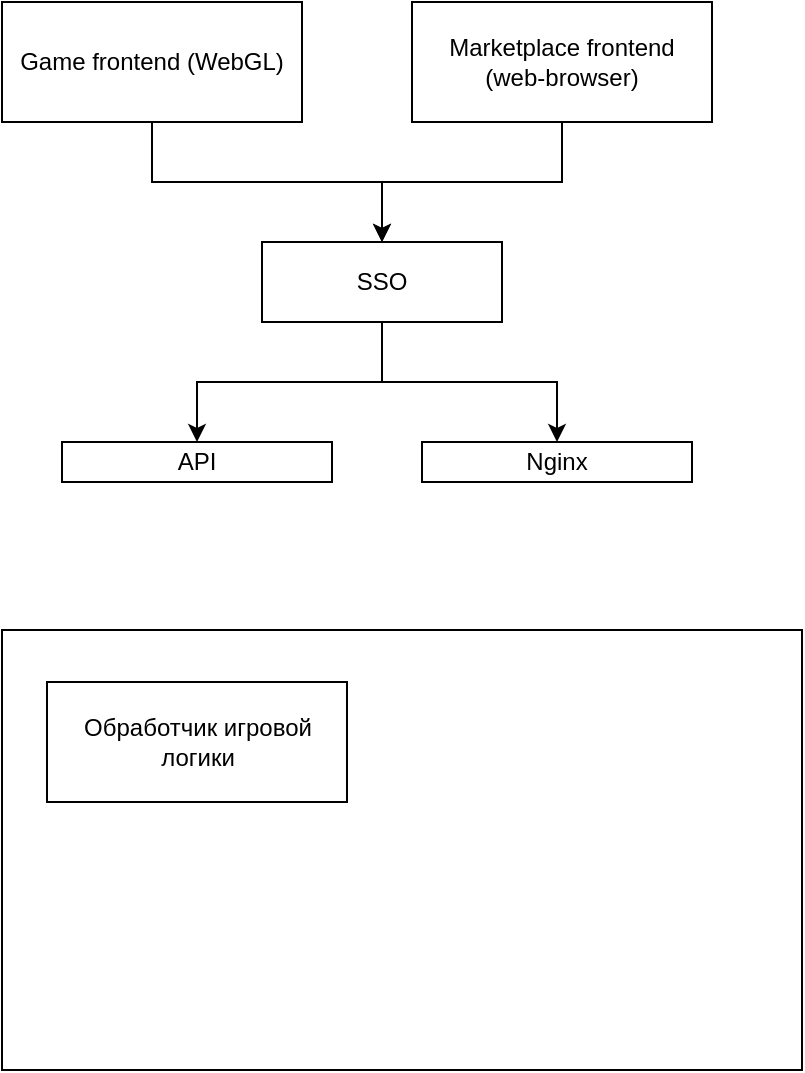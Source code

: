 <mxfile version="20.8.23" type="github">
  <diagram name="Страница 1" id="PqeBgnLbpA4RvhlEJzvI">
    <mxGraphModel dx="1434" dy="803" grid="1" gridSize="10" guides="1" tooltips="1" connect="1" arrows="1" fold="1" page="1" pageScale="1" pageWidth="1169" pageHeight="827" math="0" shadow="0">
      <root>
        <mxCell id="0" />
        <mxCell id="1" parent="0" />
        <mxCell id="SLxa5Ql-JvaU1fJUSNm6-11" value="" style="rounded=0;whiteSpace=wrap;html=1;" vertex="1" parent="1">
          <mxGeometry x="450" y="414" width="400" height="220" as="geometry" />
        </mxCell>
        <mxCell id="SLxa5Ql-JvaU1fJUSNm6-1" value="API" style="rounded=0;whiteSpace=wrap;html=1;" vertex="1" parent="1">
          <mxGeometry x="480" y="320" width="135" height="20" as="geometry" />
        </mxCell>
        <mxCell id="SLxa5Ql-JvaU1fJUSNm6-2" value="SSO" style="rounded=0;whiteSpace=wrap;html=1;" vertex="1" parent="1">
          <mxGeometry x="580" y="220" width="120" height="40" as="geometry" />
        </mxCell>
        <mxCell id="SLxa5Ql-JvaU1fJUSNm6-3" value="Обработчик игровой логики" style="rounded=0;whiteSpace=wrap;html=1;" vertex="1" parent="1">
          <mxGeometry x="472.5" y="440" width="150" height="60" as="geometry" />
        </mxCell>
        <mxCell id="SLxa5Ql-JvaU1fJUSNm6-5" style="edgeStyle=orthogonalEdgeStyle;rounded=0;orthogonalLoop=1;jettySize=auto;html=1;" edge="1" parent="1" source="SLxa5Ql-JvaU1fJUSNm6-2" target="SLxa5Ql-JvaU1fJUSNm6-1">
          <mxGeometry relative="1" as="geometry" />
        </mxCell>
        <mxCell id="SLxa5Ql-JvaU1fJUSNm6-7" style="edgeStyle=orthogonalEdgeStyle;rounded=0;orthogonalLoop=1;jettySize=auto;html=1;exitX=0.5;exitY=1;exitDx=0;exitDy=0;" edge="1" parent="1" source="SLxa5Ql-JvaU1fJUSNm6-2" target="SLxa5Ql-JvaU1fJUSNm6-6">
          <mxGeometry relative="1" as="geometry" />
        </mxCell>
        <mxCell id="SLxa5Ql-JvaU1fJUSNm6-9" style="edgeStyle=orthogonalEdgeStyle;rounded=0;orthogonalLoop=1;jettySize=auto;html=1;" edge="1" parent="1" source="SLxa5Ql-JvaU1fJUSNm6-4" target="SLxa5Ql-JvaU1fJUSNm6-2">
          <mxGeometry relative="1" as="geometry" />
        </mxCell>
        <mxCell id="SLxa5Ql-JvaU1fJUSNm6-4" value="Game frontend (WebGL)" style="rounded=0;whiteSpace=wrap;html=1;" vertex="1" parent="1">
          <mxGeometry x="450" y="100" width="150" height="60" as="geometry" />
        </mxCell>
        <mxCell id="SLxa5Ql-JvaU1fJUSNm6-6" value="Nginx" style="rounded=0;whiteSpace=wrap;html=1;" vertex="1" parent="1">
          <mxGeometry x="660" y="320" width="135" height="20" as="geometry" />
        </mxCell>
        <mxCell id="SLxa5Ql-JvaU1fJUSNm6-10" style="edgeStyle=orthogonalEdgeStyle;rounded=0;orthogonalLoop=1;jettySize=auto;html=1;" edge="1" parent="1" source="SLxa5Ql-JvaU1fJUSNm6-8" target="SLxa5Ql-JvaU1fJUSNm6-2">
          <mxGeometry relative="1" as="geometry" />
        </mxCell>
        <mxCell id="SLxa5Ql-JvaU1fJUSNm6-8" value="Marketplace frontend &lt;br&gt;(web-browser)" style="rounded=0;whiteSpace=wrap;html=1;" vertex="1" parent="1">
          <mxGeometry x="655" y="100" width="150" height="60" as="geometry" />
        </mxCell>
      </root>
    </mxGraphModel>
  </diagram>
</mxfile>
